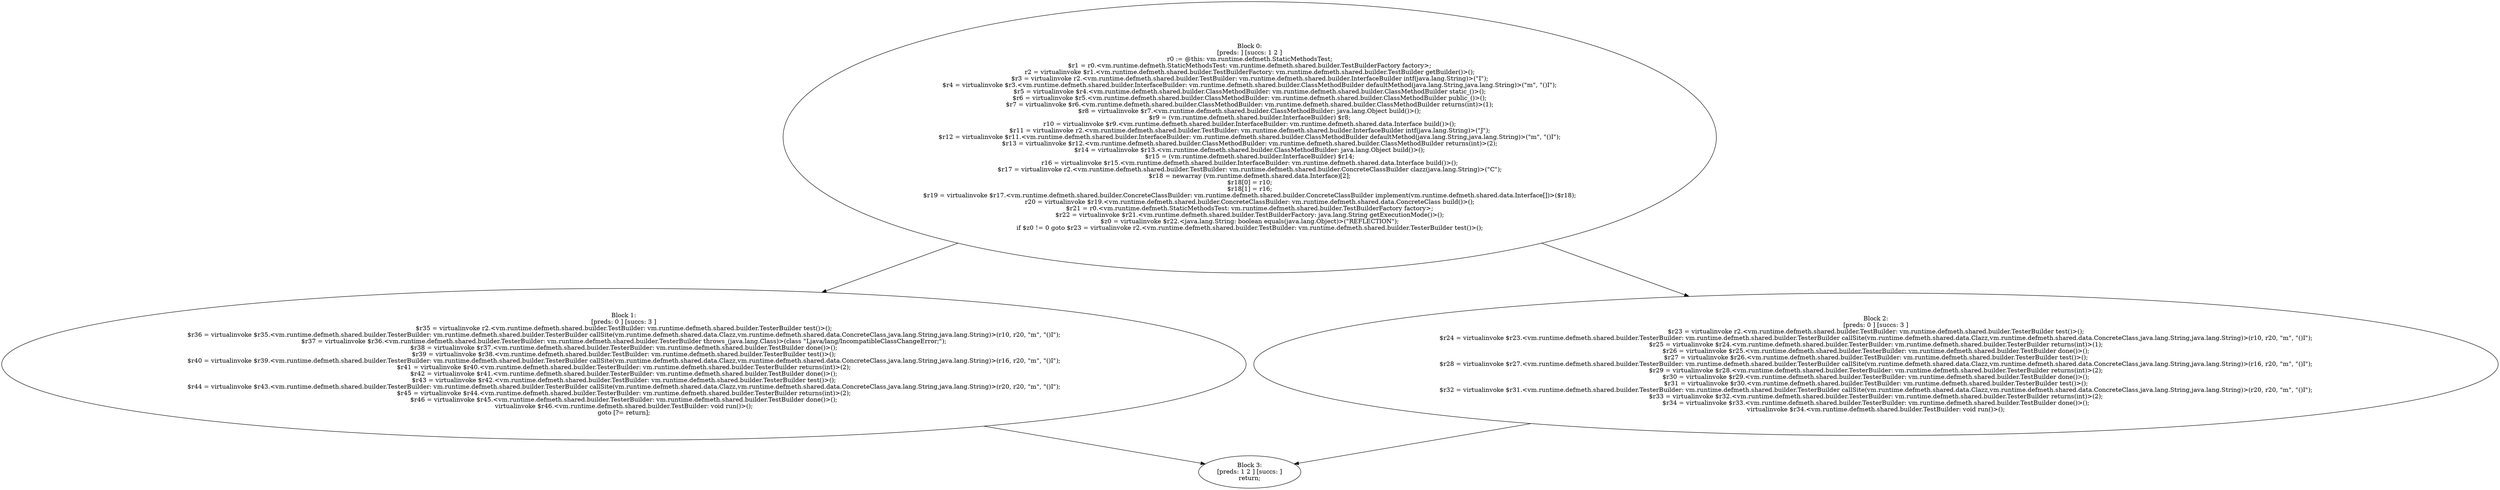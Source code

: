 digraph "unitGraph" {
    "Block 0:
[preds: ] [succs: 1 2 ]
r0 := @this: vm.runtime.defmeth.StaticMethodsTest;
$r1 = r0.<vm.runtime.defmeth.StaticMethodsTest: vm.runtime.defmeth.shared.builder.TestBuilderFactory factory>;
r2 = virtualinvoke $r1.<vm.runtime.defmeth.shared.builder.TestBuilderFactory: vm.runtime.defmeth.shared.builder.TestBuilder getBuilder()>();
$r3 = virtualinvoke r2.<vm.runtime.defmeth.shared.builder.TestBuilder: vm.runtime.defmeth.shared.builder.InterfaceBuilder intf(java.lang.String)>(\"I\");
$r4 = virtualinvoke $r3.<vm.runtime.defmeth.shared.builder.InterfaceBuilder: vm.runtime.defmeth.shared.builder.ClassMethodBuilder defaultMethod(java.lang.String,java.lang.String)>(\"m\", \"()I\");
$r5 = virtualinvoke $r4.<vm.runtime.defmeth.shared.builder.ClassMethodBuilder: vm.runtime.defmeth.shared.builder.ClassMethodBuilder static_()>();
$r6 = virtualinvoke $r5.<vm.runtime.defmeth.shared.builder.ClassMethodBuilder: vm.runtime.defmeth.shared.builder.ClassMethodBuilder public_()>();
$r7 = virtualinvoke $r6.<vm.runtime.defmeth.shared.builder.ClassMethodBuilder: vm.runtime.defmeth.shared.builder.ClassMethodBuilder returns(int)>(1);
$r8 = virtualinvoke $r7.<vm.runtime.defmeth.shared.builder.ClassMethodBuilder: java.lang.Object build()>();
$r9 = (vm.runtime.defmeth.shared.builder.InterfaceBuilder) $r8;
r10 = virtualinvoke $r9.<vm.runtime.defmeth.shared.builder.InterfaceBuilder: vm.runtime.defmeth.shared.data.Interface build()>();
$r11 = virtualinvoke r2.<vm.runtime.defmeth.shared.builder.TestBuilder: vm.runtime.defmeth.shared.builder.InterfaceBuilder intf(java.lang.String)>(\"J\");
$r12 = virtualinvoke $r11.<vm.runtime.defmeth.shared.builder.InterfaceBuilder: vm.runtime.defmeth.shared.builder.ClassMethodBuilder defaultMethod(java.lang.String,java.lang.String)>(\"m\", \"()I\");
$r13 = virtualinvoke $r12.<vm.runtime.defmeth.shared.builder.ClassMethodBuilder: vm.runtime.defmeth.shared.builder.ClassMethodBuilder returns(int)>(2);
$r14 = virtualinvoke $r13.<vm.runtime.defmeth.shared.builder.ClassMethodBuilder: java.lang.Object build()>();
$r15 = (vm.runtime.defmeth.shared.builder.InterfaceBuilder) $r14;
r16 = virtualinvoke $r15.<vm.runtime.defmeth.shared.builder.InterfaceBuilder: vm.runtime.defmeth.shared.data.Interface build()>();
$r17 = virtualinvoke r2.<vm.runtime.defmeth.shared.builder.TestBuilder: vm.runtime.defmeth.shared.builder.ConcreteClassBuilder clazz(java.lang.String)>(\"C\");
$r18 = newarray (vm.runtime.defmeth.shared.data.Interface)[2];
$r18[0] = r10;
$r18[1] = r16;
$r19 = virtualinvoke $r17.<vm.runtime.defmeth.shared.builder.ConcreteClassBuilder: vm.runtime.defmeth.shared.builder.ConcreteClassBuilder implement(vm.runtime.defmeth.shared.data.Interface[])>($r18);
r20 = virtualinvoke $r19.<vm.runtime.defmeth.shared.builder.ConcreteClassBuilder: vm.runtime.defmeth.shared.data.ConcreteClass build()>();
$r21 = r0.<vm.runtime.defmeth.StaticMethodsTest: vm.runtime.defmeth.shared.builder.TestBuilderFactory factory>;
$r22 = virtualinvoke $r21.<vm.runtime.defmeth.shared.builder.TestBuilderFactory: java.lang.String getExecutionMode()>();
$z0 = virtualinvoke $r22.<java.lang.String: boolean equals(java.lang.Object)>(\"REFLECTION\");
if $z0 != 0 goto $r23 = virtualinvoke r2.<vm.runtime.defmeth.shared.builder.TestBuilder: vm.runtime.defmeth.shared.builder.TesterBuilder test()>();
"
    "Block 1:
[preds: 0 ] [succs: 3 ]
$r35 = virtualinvoke r2.<vm.runtime.defmeth.shared.builder.TestBuilder: vm.runtime.defmeth.shared.builder.TesterBuilder test()>();
$r36 = virtualinvoke $r35.<vm.runtime.defmeth.shared.builder.TesterBuilder: vm.runtime.defmeth.shared.builder.TesterBuilder callSite(vm.runtime.defmeth.shared.data.Clazz,vm.runtime.defmeth.shared.data.ConcreteClass,java.lang.String,java.lang.String)>(r10, r20, \"m\", \"()I\");
$r37 = virtualinvoke $r36.<vm.runtime.defmeth.shared.builder.TesterBuilder: vm.runtime.defmeth.shared.builder.TesterBuilder throws_(java.lang.Class)>(class \"Ljava/lang/IncompatibleClassChangeError;\");
$r38 = virtualinvoke $r37.<vm.runtime.defmeth.shared.builder.TesterBuilder: vm.runtime.defmeth.shared.builder.TestBuilder done()>();
$r39 = virtualinvoke $r38.<vm.runtime.defmeth.shared.builder.TestBuilder: vm.runtime.defmeth.shared.builder.TesterBuilder test()>();
$r40 = virtualinvoke $r39.<vm.runtime.defmeth.shared.builder.TesterBuilder: vm.runtime.defmeth.shared.builder.TesterBuilder callSite(vm.runtime.defmeth.shared.data.Clazz,vm.runtime.defmeth.shared.data.ConcreteClass,java.lang.String,java.lang.String)>(r16, r20, \"m\", \"()I\");
$r41 = virtualinvoke $r40.<vm.runtime.defmeth.shared.builder.TesterBuilder: vm.runtime.defmeth.shared.builder.TesterBuilder returns(int)>(2);
$r42 = virtualinvoke $r41.<vm.runtime.defmeth.shared.builder.TesterBuilder: vm.runtime.defmeth.shared.builder.TestBuilder done()>();
$r43 = virtualinvoke $r42.<vm.runtime.defmeth.shared.builder.TestBuilder: vm.runtime.defmeth.shared.builder.TesterBuilder test()>();
$r44 = virtualinvoke $r43.<vm.runtime.defmeth.shared.builder.TesterBuilder: vm.runtime.defmeth.shared.builder.TesterBuilder callSite(vm.runtime.defmeth.shared.data.Clazz,vm.runtime.defmeth.shared.data.ConcreteClass,java.lang.String,java.lang.String)>(r20, r20, \"m\", \"()I\");
$r45 = virtualinvoke $r44.<vm.runtime.defmeth.shared.builder.TesterBuilder: vm.runtime.defmeth.shared.builder.TesterBuilder returns(int)>(2);
$r46 = virtualinvoke $r45.<vm.runtime.defmeth.shared.builder.TesterBuilder: vm.runtime.defmeth.shared.builder.TestBuilder done()>();
virtualinvoke $r46.<vm.runtime.defmeth.shared.builder.TestBuilder: void run()>();
goto [?= return];
"
    "Block 2:
[preds: 0 ] [succs: 3 ]
$r23 = virtualinvoke r2.<vm.runtime.defmeth.shared.builder.TestBuilder: vm.runtime.defmeth.shared.builder.TesterBuilder test()>();
$r24 = virtualinvoke $r23.<vm.runtime.defmeth.shared.builder.TesterBuilder: vm.runtime.defmeth.shared.builder.TesterBuilder callSite(vm.runtime.defmeth.shared.data.Clazz,vm.runtime.defmeth.shared.data.ConcreteClass,java.lang.String,java.lang.String)>(r10, r20, \"m\", \"()I\");
$r25 = virtualinvoke $r24.<vm.runtime.defmeth.shared.builder.TesterBuilder: vm.runtime.defmeth.shared.builder.TesterBuilder returns(int)>(1);
$r26 = virtualinvoke $r25.<vm.runtime.defmeth.shared.builder.TesterBuilder: vm.runtime.defmeth.shared.builder.TestBuilder done()>();
$r27 = virtualinvoke $r26.<vm.runtime.defmeth.shared.builder.TestBuilder: vm.runtime.defmeth.shared.builder.TesterBuilder test()>();
$r28 = virtualinvoke $r27.<vm.runtime.defmeth.shared.builder.TesterBuilder: vm.runtime.defmeth.shared.builder.TesterBuilder callSite(vm.runtime.defmeth.shared.data.Clazz,vm.runtime.defmeth.shared.data.ConcreteClass,java.lang.String,java.lang.String)>(r16, r20, \"m\", \"()I\");
$r29 = virtualinvoke $r28.<vm.runtime.defmeth.shared.builder.TesterBuilder: vm.runtime.defmeth.shared.builder.TesterBuilder returns(int)>(2);
$r30 = virtualinvoke $r29.<vm.runtime.defmeth.shared.builder.TesterBuilder: vm.runtime.defmeth.shared.builder.TestBuilder done()>();
$r31 = virtualinvoke $r30.<vm.runtime.defmeth.shared.builder.TestBuilder: vm.runtime.defmeth.shared.builder.TesterBuilder test()>();
$r32 = virtualinvoke $r31.<vm.runtime.defmeth.shared.builder.TesterBuilder: vm.runtime.defmeth.shared.builder.TesterBuilder callSite(vm.runtime.defmeth.shared.data.Clazz,vm.runtime.defmeth.shared.data.ConcreteClass,java.lang.String,java.lang.String)>(r20, r20, \"m\", \"()I\");
$r33 = virtualinvoke $r32.<vm.runtime.defmeth.shared.builder.TesterBuilder: vm.runtime.defmeth.shared.builder.TesterBuilder returns(int)>(2);
$r34 = virtualinvoke $r33.<vm.runtime.defmeth.shared.builder.TesterBuilder: vm.runtime.defmeth.shared.builder.TestBuilder done()>();
virtualinvoke $r34.<vm.runtime.defmeth.shared.builder.TestBuilder: void run()>();
"
    "Block 3:
[preds: 1 2 ] [succs: ]
return;
"
    "Block 0:
[preds: ] [succs: 1 2 ]
r0 := @this: vm.runtime.defmeth.StaticMethodsTest;
$r1 = r0.<vm.runtime.defmeth.StaticMethodsTest: vm.runtime.defmeth.shared.builder.TestBuilderFactory factory>;
r2 = virtualinvoke $r1.<vm.runtime.defmeth.shared.builder.TestBuilderFactory: vm.runtime.defmeth.shared.builder.TestBuilder getBuilder()>();
$r3 = virtualinvoke r2.<vm.runtime.defmeth.shared.builder.TestBuilder: vm.runtime.defmeth.shared.builder.InterfaceBuilder intf(java.lang.String)>(\"I\");
$r4 = virtualinvoke $r3.<vm.runtime.defmeth.shared.builder.InterfaceBuilder: vm.runtime.defmeth.shared.builder.ClassMethodBuilder defaultMethod(java.lang.String,java.lang.String)>(\"m\", \"()I\");
$r5 = virtualinvoke $r4.<vm.runtime.defmeth.shared.builder.ClassMethodBuilder: vm.runtime.defmeth.shared.builder.ClassMethodBuilder static_()>();
$r6 = virtualinvoke $r5.<vm.runtime.defmeth.shared.builder.ClassMethodBuilder: vm.runtime.defmeth.shared.builder.ClassMethodBuilder public_()>();
$r7 = virtualinvoke $r6.<vm.runtime.defmeth.shared.builder.ClassMethodBuilder: vm.runtime.defmeth.shared.builder.ClassMethodBuilder returns(int)>(1);
$r8 = virtualinvoke $r7.<vm.runtime.defmeth.shared.builder.ClassMethodBuilder: java.lang.Object build()>();
$r9 = (vm.runtime.defmeth.shared.builder.InterfaceBuilder) $r8;
r10 = virtualinvoke $r9.<vm.runtime.defmeth.shared.builder.InterfaceBuilder: vm.runtime.defmeth.shared.data.Interface build()>();
$r11 = virtualinvoke r2.<vm.runtime.defmeth.shared.builder.TestBuilder: vm.runtime.defmeth.shared.builder.InterfaceBuilder intf(java.lang.String)>(\"J\");
$r12 = virtualinvoke $r11.<vm.runtime.defmeth.shared.builder.InterfaceBuilder: vm.runtime.defmeth.shared.builder.ClassMethodBuilder defaultMethod(java.lang.String,java.lang.String)>(\"m\", \"()I\");
$r13 = virtualinvoke $r12.<vm.runtime.defmeth.shared.builder.ClassMethodBuilder: vm.runtime.defmeth.shared.builder.ClassMethodBuilder returns(int)>(2);
$r14 = virtualinvoke $r13.<vm.runtime.defmeth.shared.builder.ClassMethodBuilder: java.lang.Object build()>();
$r15 = (vm.runtime.defmeth.shared.builder.InterfaceBuilder) $r14;
r16 = virtualinvoke $r15.<vm.runtime.defmeth.shared.builder.InterfaceBuilder: vm.runtime.defmeth.shared.data.Interface build()>();
$r17 = virtualinvoke r2.<vm.runtime.defmeth.shared.builder.TestBuilder: vm.runtime.defmeth.shared.builder.ConcreteClassBuilder clazz(java.lang.String)>(\"C\");
$r18 = newarray (vm.runtime.defmeth.shared.data.Interface)[2];
$r18[0] = r10;
$r18[1] = r16;
$r19 = virtualinvoke $r17.<vm.runtime.defmeth.shared.builder.ConcreteClassBuilder: vm.runtime.defmeth.shared.builder.ConcreteClassBuilder implement(vm.runtime.defmeth.shared.data.Interface[])>($r18);
r20 = virtualinvoke $r19.<vm.runtime.defmeth.shared.builder.ConcreteClassBuilder: vm.runtime.defmeth.shared.data.ConcreteClass build()>();
$r21 = r0.<vm.runtime.defmeth.StaticMethodsTest: vm.runtime.defmeth.shared.builder.TestBuilderFactory factory>;
$r22 = virtualinvoke $r21.<vm.runtime.defmeth.shared.builder.TestBuilderFactory: java.lang.String getExecutionMode()>();
$z0 = virtualinvoke $r22.<java.lang.String: boolean equals(java.lang.Object)>(\"REFLECTION\");
if $z0 != 0 goto $r23 = virtualinvoke r2.<vm.runtime.defmeth.shared.builder.TestBuilder: vm.runtime.defmeth.shared.builder.TesterBuilder test()>();
"->"Block 1:
[preds: 0 ] [succs: 3 ]
$r35 = virtualinvoke r2.<vm.runtime.defmeth.shared.builder.TestBuilder: vm.runtime.defmeth.shared.builder.TesterBuilder test()>();
$r36 = virtualinvoke $r35.<vm.runtime.defmeth.shared.builder.TesterBuilder: vm.runtime.defmeth.shared.builder.TesterBuilder callSite(vm.runtime.defmeth.shared.data.Clazz,vm.runtime.defmeth.shared.data.ConcreteClass,java.lang.String,java.lang.String)>(r10, r20, \"m\", \"()I\");
$r37 = virtualinvoke $r36.<vm.runtime.defmeth.shared.builder.TesterBuilder: vm.runtime.defmeth.shared.builder.TesterBuilder throws_(java.lang.Class)>(class \"Ljava/lang/IncompatibleClassChangeError;\");
$r38 = virtualinvoke $r37.<vm.runtime.defmeth.shared.builder.TesterBuilder: vm.runtime.defmeth.shared.builder.TestBuilder done()>();
$r39 = virtualinvoke $r38.<vm.runtime.defmeth.shared.builder.TestBuilder: vm.runtime.defmeth.shared.builder.TesterBuilder test()>();
$r40 = virtualinvoke $r39.<vm.runtime.defmeth.shared.builder.TesterBuilder: vm.runtime.defmeth.shared.builder.TesterBuilder callSite(vm.runtime.defmeth.shared.data.Clazz,vm.runtime.defmeth.shared.data.ConcreteClass,java.lang.String,java.lang.String)>(r16, r20, \"m\", \"()I\");
$r41 = virtualinvoke $r40.<vm.runtime.defmeth.shared.builder.TesterBuilder: vm.runtime.defmeth.shared.builder.TesterBuilder returns(int)>(2);
$r42 = virtualinvoke $r41.<vm.runtime.defmeth.shared.builder.TesterBuilder: vm.runtime.defmeth.shared.builder.TestBuilder done()>();
$r43 = virtualinvoke $r42.<vm.runtime.defmeth.shared.builder.TestBuilder: vm.runtime.defmeth.shared.builder.TesterBuilder test()>();
$r44 = virtualinvoke $r43.<vm.runtime.defmeth.shared.builder.TesterBuilder: vm.runtime.defmeth.shared.builder.TesterBuilder callSite(vm.runtime.defmeth.shared.data.Clazz,vm.runtime.defmeth.shared.data.ConcreteClass,java.lang.String,java.lang.String)>(r20, r20, \"m\", \"()I\");
$r45 = virtualinvoke $r44.<vm.runtime.defmeth.shared.builder.TesterBuilder: vm.runtime.defmeth.shared.builder.TesterBuilder returns(int)>(2);
$r46 = virtualinvoke $r45.<vm.runtime.defmeth.shared.builder.TesterBuilder: vm.runtime.defmeth.shared.builder.TestBuilder done()>();
virtualinvoke $r46.<vm.runtime.defmeth.shared.builder.TestBuilder: void run()>();
goto [?= return];
";
    "Block 0:
[preds: ] [succs: 1 2 ]
r0 := @this: vm.runtime.defmeth.StaticMethodsTest;
$r1 = r0.<vm.runtime.defmeth.StaticMethodsTest: vm.runtime.defmeth.shared.builder.TestBuilderFactory factory>;
r2 = virtualinvoke $r1.<vm.runtime.defmeth.shared.builder.TestBuilderFactory: vm.runtime.defmeth.shared.builder.TestBuilder getBuilder()>();
$r3 = virtualinvoke r2.<vm.runtime.defmeth.shared.builder.TestBuilder: vm.runtime.defmeth.shared.builder.InterfaceBuilder intf(java.lang.String)>(\"I\");
$r4 = virtualinvoke $r3.<vm.runtime.defmeth.shared.builder.InterfaceBuilder: vm.runtime.defmeth.shared.builder.ClassMethodBuilder defaultMethod(java.lang.String,java.lang.String)>(\"m\", \"()I\");
$r5 = virtualinvoke $r4.<vm.runtime.defmeth.shared.builder.ClassMethodBuilder: vm.runtime.defmeth.shared.builder.ClassMethodBuilder static_()>();
$r6 = virtualinvoke $r5.<vm.runtime.defmeth.shared.builder.ClassMethodBuilder: vm.runtime.defmeth.shared.builder.ClassMethodBuilder public_()>();
$r7 = virtualinvoke $r6.<vm.runtime.defmeth.shared.builder.ClassMethodBuilder: vm.runtime.defmeth.shared.builder.ClassMethodBuilder returns(int)>(1);
$r8 = virtualinvoke $r7.<vm.runtime.defmeth.shared.builder.ClassMethodBuilder: java.lang.Object build()>();
$r9 = (vm.runtime.defmeth.shared.builder.InterfaceBuilder) $r8;
r10 = virtualinvoke $r9.<vm.runtime.defmeth.shared.builder.InterfaceBuilder: vm.runtime.defmeth.shared.data.Interface build()>();
$r11 = virtualinvoke r2.<vm.runtime.defmeth.shared.builder.TestBuilder: vm.runtime.defmeth.shared.builder.InterfaceBuilder intf(java.lang.String)>(\"J\");
$r12 = virtualinvoke $r11.<vm.runtime.defmeth.shared.builder.InterfaceBuilder: vm.runtime.defmeth.shared.builder.ClassMethodBuilder defaultMethod(java.lang.String,java.lang.String)>(\"m\", \"()I\");
$r13 = virtualinvoke $r12.<vm.runtime.defmeth.shared.builder.ClassMethodBuilder: vm.runtime.defmeth.shared.builder.ClassMethodBuilder returns(int)>(2);
$r14 = virtualinvoke $r13.<vm.runtime.defmeth.shared.builder.ClassMethodBuilder: java.lang.Object build()>();
$r15 = (vm.runtime.defmeth.shared.builder.InterfaceBuilder) $r14;
r16 = virtualinvoke $r15.<vm.runtime.defmeth.shared.builder.InterfaceBuilder: vm.runtime.defmeth.shared.data.Interface build()>();
$r17 = virtualinvoke r2.<vm.runtime.defmeth.shared.builder.TestBuilder: vm.runtime.defmeth.shared.builder.ConcreteClassBuilder clazz(java.lang.String)>(\"C\");
$r18 = newarray (vm.runtime.defmeth.shared.data.Interface)[2];
$r18[0] = r10;
$r18[1] = r16;
$r19 = virtualinvoke $r17.<vm.runtime.defmeth.shared.builder.ConcreteClassBuilder: vm.runtime.defmeth.shared.builder.ConcreteClassBuilder implement(vm.runtime.defmeth.shared.data.Interface[])>($r18);
r20 = virtualinvoke $r19.<vm.runtime.defmeth.shared.builder.ConcreteClassBuilder: vm.runtime.defmeth.shared.data.ConcreteClass build()>();
$r21 = r0.<vm.runtime.defmeth.StaticMethodsTest: vm.runtime.defmeth.shared.builder.TestBuilderFactory factory>;
$r22 = virtualinvoke $r21.<vm.runtime.defmeth.shared.builder.TestBuilderFactory: java.lang.String getExecutionMode()>();
$z0 = virtualinvoke $r22.<java.lang.String: boolean equals(java.lang.Object)>(\"REFLECTION\");
if $z0 != 0 goto $r23 = virtualinvoke r2.<vm.runtime.defmeth.shared.builder.TestBuilder: vm.runtime.defmeth.shared.builder.TesterBuilder test()>();
"->"Block 2:
[preds: 0 ] [succs: 3 ]
$r23 = virtualinvoke r2.<vm.runtime.defmeth.shared.builder.TestBuilder: vm.runtime.defmeth.shared.builder.TesterBuilder test()>();
$r24 = virtualinvoke $r23.<vm.runtime.defmeth.shared.builder.TesterBuilder: vm.runtime.defmeth.shared.builder.TesterBuilder callSite(vm.runtime.defmeth.shared.data.Clazz,vm.runtime.defmeth.shared.data.ConcreteClass,java.lang.String,java.lang.String)>(r10, r20, \"m\", \"()I\");
$r25 = virtualinvoke $r24.<vm.runtime.defmeth.shared.builder.TesterBuilder: vm.runtime.defmeth.shared.builder.TesterBuilder returns(int)>(1);
$r26 = virtualinvoke $r25.<vm.runtime.defmeth.shared.builder.TesterBuilder: vm.runtime.defmeth.shared.builder.TestBuilder done()>();
$r27 = virtualinvoke $r26.<vm.runtime.defmeth.shared.builder.TestBuilder: vm.runtime.defmeth.shared.builder.TesterBuilder test()>();
$r28 = virtualinvoke $r27.<vm.runtime.defmeth.shared.builder.TesterBuilder: vm.runtime.defmeth.shared.builder.TesterBuilder callSite(vm.runtime.defmeth.shared.data.Clazz,vm.runtime.defmeth.shared.data.ConcreteClass,java.lang.String,java.lang.String)>(r16, r20, \"m\", \"()I\");
$r29 = virtualinvoke $r28.<vm.runtime.defmeth.shared.builder.TesterBuilder: vm.runtime.defmeth.shared.builder.TesterBuilder returns(int)>(2);
$r30 = virtualinvoke $r29.<vm.runtime.defmeth.shared.builder.TesterBuilder: vm.runtime.defmeth.shared.builder.TestBuilder done()>();
$r31 = virtualinvoke $r30.<vm.runtime.defmeth.shared.builder.TestBuilder: vm.runtime.defmeth.shared.builder.TesterBuilder test()>();
$r32 = virtualinvoke $r31.<vm.runtime.defmeth.shared.builder.TesterBuilder: vm.runtime.defmeth.shared.builder.TesterBuilder callSite(vm.runtime.defmeth.shared.data.Clazz,vm.runtime.defmeth.shared.data.ConcreteClass,java.lang.String,java.lang.String)>(r20, r20, \"m\", \"()I\");
$r33 = virtualinvoke $r32.<vm.runtime.defmeth.shared.builder.TesterBuilder: vm.runtime.defmeth.shared.builder.TesterBuilder returns(int)>(2);
$r34 = virtualinvoke $r33.<vm.runtime.defmeth.shared.builder.TesterBuilder: vm.runtime.defmeth.shared.builder.TestBuilder done()>();
virtualinvoke $r34.<vm.runtime.defmeth.shared.builder.TestBuilder: void run()>();
";
    "Block 1:
[preds: 0 ] [succs: 3 ]
$r35 = virtualinvoke r2.<vm.runtime.defmeth.shared.builder.TestBuilder: vm.runtime.defmeth.shared.builder.TesterBuilder test()>();
$r36 = virtualinvoke $r35.<vm.runtime.defmeth.shared.builder.TesterBuilder: vm.runtime.defmeth.shared.builder.TesterBuilder callSite(vm.runtime.defmeth.shared.data.Clazz,vm.runtime.defmeth.shared.data.ConcreteClass,java.lang.String,java.lang.String)>(r10, r20, \"m\", \"()I\");
$r37 = virtualinvoke $r36.<vm.runtime.defmeth.shared.builder.TesterBuilder: vm.runtime.defmeth.shared.builder.TesterBuilder throws_(java.lang.Class)>(class \"Ljava/lang/IncompatibleClassChangeError;\");
$r38 = virtualinvoke $r37.<vm.runtime.defmeth.shared.builder.TesterBuilder: vm.runtime.defmeth.shared.builder.TestBuilder done()>();
$r39 = virtualinvoke $r38.<vm.runtime.defmeth.shared.builder.TestBuilder: vm.runtime.defmeth.shared.builder.TesterBuilder test()>();
$r40 = virtualinvoke $r39.<vm.runtime.defmeth.shared.builder.TesterBuilder: vm.runtime.defmeth.shared.builder.TesterBuilder callSite(vm.runtime.defmeth.shared.data.Clazz,vm.runtime.defmeth.shared.data.ConcreteClass,java.lang.String,java.lang.String)>(r16, r20, \"m\", \"()I\");
$r41 = virtualinvoke $r40.<vm.runtime.defmeth.shared.builder.TesterBuilder: vm.runtime.defmeth.shared.builder.TesterBuilder returns(int)>(2);
$r42 = virtualinvoke $r41.<vm.runtime.defmeth.shared.builder.TesterBuilder: vm.runtime.defmeth.shared.builder.TestBuilder done()>();
$r43 = virtualinvoke $r42.<vm.runtime.defmeth.shared.builder.TestBuilder: vm.runtime.defmeth.shared.builder.TesterBuilder test()>();
$r44 = virtualinvoke $r43.<vm.runtime.defmeth.shared.builder.TesterBuilder: vm.runtime.defmeth.shared.builder.TesterBuilder callSite(vm.runtime.defmeth.shared.data.Clazz,vm.runtime.defmeth.shared.data.ConcreteClass,java.lang.String,java.lang.String)>(r20, r20, \"m\", \"()I\");
$r45 = virtualinvoke $r44.<vm.runtime.defmeth.shared.builder.TesterBuilder: vm.runtime.defmeth.shared.builder.TesterBuilder returns(int)>(2);
$r46 = virtualinvoke $r45.<vm.runtime.defmeth.shared.builder.TesterBuilder: vm.runtime.defmeth.shared.builder.TestBuilder done()>();
virtualinvoke $r46.<vm.runtime.defmeth.shared.builder.TestBuilder: void run()>();
goto [?= return];
"->"Block 3:
[preds: 1 2 ] [succs: ]
return;
";
    "Block 2:
[preds: 0 ] [succs: 3 ]
$r23 = virtualinvoke r2.<vm.runtime.defmeth.shared.builder.TestBuilder: vm.runtime.defmeth.shared.builder.TesterBuilder test()>();
$r24 = virtualinvoke $r23.<vm.runtime.defmeth.shared.builder.TesterBuilder: vm.runtime.defmeth.shared.builder.TesterBuilder callSite(vm.runtime.defmeth.shared.data.Clazz,vm.runtime.defmeth.shared.data.ConcreteClass,java.lang.String,java.lang.String)>(r10, r20, \"m\", \"()I\");
$r25 = virtualinvoke $r24.<vm.runtime.defmeth.shared.builder.TesterBuilder: vm.runtime.defmeth.shared.builder.TesterBuilder returns(int)>(1);
$r26 = virtualinvoke $r25.<vm.runtime.defmeth.shared.builder.TesterBuilder: vm.runtime.defmeth.shared.builder.TestBuilder done()>();
$r27 = virtualinvoke $r26.<vm.runtime.defmeth.shared.builder.TestBuilder: vm.runtime.defmeth.shared.builder.TesterBuilder test()>();
$r28 = virtualinvoke $r27.<vm.runtime.defmeth.shared.builder.TesterBuilder: vm.runtime.defmeth.shared.builder.TesterBuilder callSite(vm.runtime.defmeth.shared.data.Clazz,vm.runtime.defmeth.shared.data.ConcreteClass,java.lang.String,java.lang.String)>(r16, r20, \"m\", \"()I\");
$r29 = virtualinvoke $r28.<vm.runtime.defmeth.shared.builder.TesterBuilder: vm.runtime.defmeth.shared.builder.TesterBuilder returns(int)>(2);
$r30 = virtualinvoke $r29.<vm.runtime.defmeth.shared.builder.TesterBuilder: vm.runtime.defmeth.shared.builder.TestBuilder done()>();
$r31 = virtualinvoke $r30.<vm.runtime.defmeth.shared.builder.TestBuilder: vm.runtime.defmeth.shared.builder.TesterBuilder test()>();
$r32 = virtualinvoke $r31.<vm.runtime.defmeth.shared.builder.TesterBuilder: vm.runtime.defmeth.shared.builder.TesterBuilder callSite(vm.runtime.defmeth.shared.data.Clazz,vm.runtime.defmeth.shared.data.ConcreteClass,java.lang.String,java.lang.String)>(r20, r20, \"m\", \"()I\");
$r33 = virtualinvoke $r32.<vm.runtime.defmeth.shared.builder.TesterBuilder: vm.runtime.defmeth.shared.builder.TesterBuilder returns(int)>(2);
$r34 = virtualinvoke $r33.<vm.runtime.defmeth.shared.builder.TesterBuilder: vm.runtime.defmeth.shared.builder.TestBuilder done()>();
virtualinvoke $r34.<vm.runtime.defmeth.shared.builder.TestBuilder: void run()>();
"->"Block 3:
[preds: 1 2 ] [succs: ]
return;
";
}
